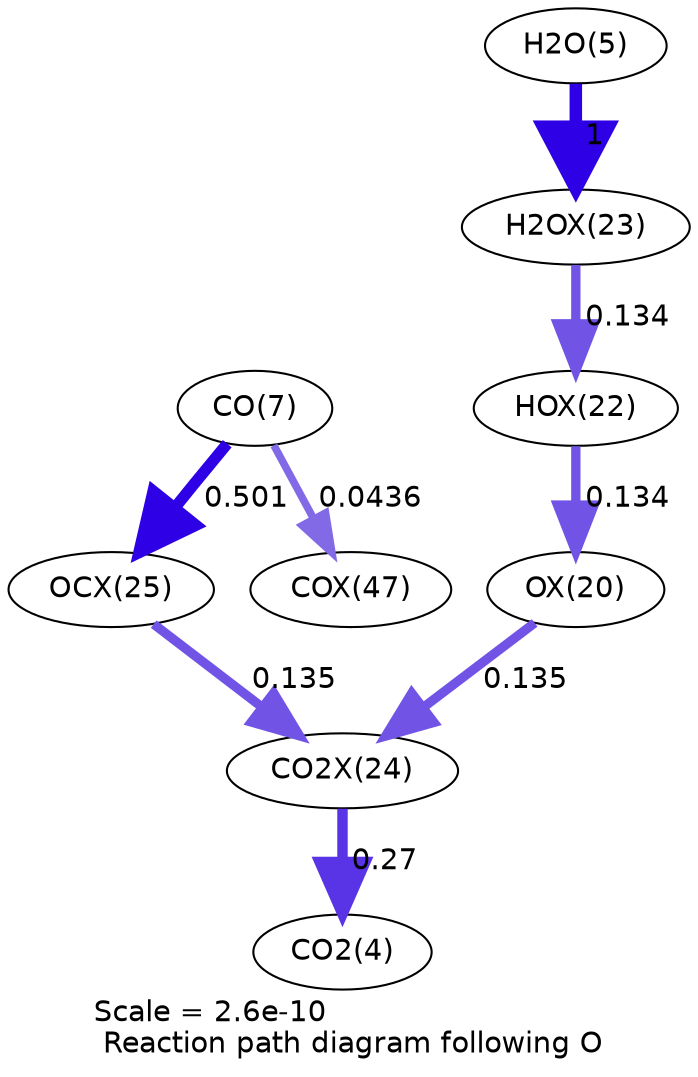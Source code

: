 digraph reaction_paths {
center=1;
s58 -> s56[fontname="Helvetica", penwidth=4.48, arrowsize=2.24, color="0.7, 0.634, 0.9"
, label=" 0.134"];
s56 -> s60[fontname="Helvetica", penwidth=4.49, arrowsize=2.24, color="0.7, 0.635, 0.9"
, label=" 0.135"];
s59 -> s58[fontname="Helvetica", penwidth=4.48, arrowsize=2.24, color="0.7, 0.634, 0.9"
, label=" 0.134"];
s7 -> s59[fontname="Helvetica", penwidth=6, arrowsize=3, color="0.7, 1.5, 0.9"
, label=" 1"];
s9 -> s61[fontname="Helvetica", penwidth=5.48, arrowsize=2.74, color="0.7, 1, 0.9"
, label=" 0.501"];
s9 -> s67[fontname="Helvetica", penwidth=3.64, arrowsize=1.82, color="0.7, 0.544, 0.9"
, label=" 0.0436"];
s61 -> s60[fontname="Helvetica", penwidth=4.49, arrowsize=2.24, color="0.7, 0.635, 0.9"
, label=" 0.135"];
s60 -> s6[fontname="Helvetica", penwidth=5.01, arrowsize=2.51, color="0.7, 0.77, 0.9"
, label=" 0.27"];
s6 [ fontname="Helvetica", label="CO2(4)"];
s7 [ fontname="Helvetica", label="H2O(5)"];
s9 [ fontname="Helvetica", label="CO(7)"];
s56 [ fontname="Helvetica", label="OX(20)"];
s58 [ fontname="Helvetica", label="HOX(22)"];
s59 [ fontname="Helvetica", label="H2OX(23)"];
s60 [ fontname="Helvetica", label="CO2X(24)"];
s61 [ fontname="Helvetica", label="OCX(25)"];
s67 [ fontname="Helvetica", label="COX(47)"];
 label = "Scale = 2.6e-10\l Reaction path diagram following O";
 fontname = "Helvetica";
}
